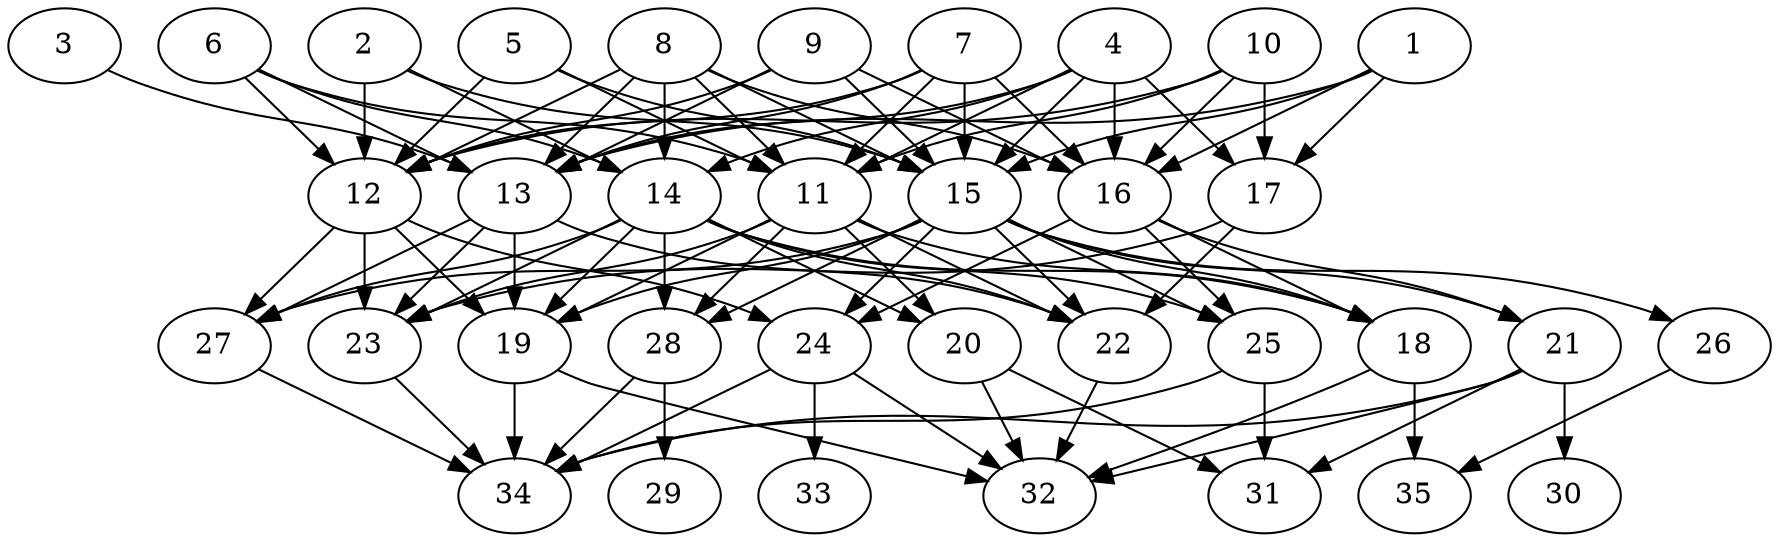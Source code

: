 // DAG automatically generated by daggen at Tue Aug  6 16:28:02 2019
// ./daggen --dot -n 35 --ccr 0.3 --fat 0.6 --regular 0.5 --density 0.7 --mindata 5242880 --maxdata 52428800 
digraph G {
  1 [size="42403840", alpha="0.06", expect_size="12721152"] 
  1 -> 13 [size ="12721152"]
  1 -> 15 [size ="12721152"]
  1 -> 16 [size ="12721152"]
  1 -> 17 [size ="12721152"]
  2 [size="73147733", alpha="0.07", expect_size="21944320"] 
  2 -> 12 [size ="21944320"]
  2 -> 14 [size ="21944320"]
  2 -> 15 [size ="21944320"]
  3 [size="58978987", alpha="0.17", expect_size="17693696"] 
  3 -> 13 [size ="17693696"]
  4 [size="83251200", alpha="0.09", expect_size="24975360"] 
  4 -> 11 [size ="24975360"]
  4 -> 13 [size ="24975360"]
  4 -> 14 [size ="24975360"]
  4 -> 15 [size ="24975360"]
  4 -> 16 [size ="24975360"]
  4 -> 17 [size ="24975360"]
  5 [size="157713067", alpha="0.08", expect_size="47313920"] 
  5 -> 11 [size ="47313920"]
  5 -> 12 [size ="47313920"]
  5 -> 15 [size ="47313920"]
  6 [size="58286080", alpha="0.04", expect_size="17485824"] 
  6 -> 11 [size ="17485824"]
  6 -> 12 [size ="17485824"]
  6 -> 13 [size ="17485824"]
  6 -> 14 [size ="17485824"]
  7 [size="96682667", alpha="0.20", expect_size="29004800"] 
  7 -> 11 [size ="29004800"]
  7 -> 12 [size ="29004800"]
  7 -> 13 [size ="29004800"]
  7 -> 15 [size ="29004800"]
  7 -> 16 [size ="29004800"]
  8 [size="38400000", alpha="0.16", expect_size="11520000"] 
  8 -> 11 [size ="11520000"]
  8 -> 12 [size ="11520000"]
  8 -> 13 [size ="11520000"]
  8 -> 14 [size ="11520000"]
  8 -> 15 [size ="11520000"]
  8 -> 16 [size ="11520000"]
  9 [size="135635627", alpha="0.10", expect_size="40690688"] 
  9 -> 12 [size ="40690688"]
  9 -> 13 [size ="40690688"]
  9 -> 15 [size ="40690688"]
  9 -> 16 [size ="40690688"]
  10 [size="109438293", alpha="0.10", expect_size="32831488"] 
  10 -> 11 [size ="32831488"]
  10 -> 12 [size ="32831488"]
  10 -> 16 [size ="32831488"]
  10 -> 17 [size ="32831488"]
  11 [size="60183893", alpha="0.10", expect_size="18055168"] 
  11 -> 18 [size ="18055168"]
  11 -> 19 [size ="18055168"]
  11 -> 20 [size ="18055168"]
  11 -> 22 [size ="18055168"]
  11 -> 23 [size ="18055168"]
  11 -> 28 [size ="18055168"]
  12 [size="107410773", alpha="0.09", expect_size="32223232"] 
  12 -> 19 [size ="32223232"]
  12 -> 23 [size ="32223232"]
  12 -> 24 [size ="32223232"]
  12 -> 27 [size ="32223232"]
  13 [size="162843307", alpha="0.19", expect_size="48852992"] 
  13 -> 19 [size ="48852992"]
  13 -> 22 [size ="48852992"]
  13 -> 23 [size ="48852992"]
  13 -> 27 [size ="48852992"]
  14 [size="140851200", alpha="0.05", expect_size="42255360"] 
  14 -> 18 [size ="42255360"]
  14 -> 19 [size ="42255360"]
  14 -> 20 [size ="42255360"]
  14 -> 22 [size ="42255360"]
  14 -> 23 [size ="42255360"]
  14 -> 25 [size ="42255360"]
  14 -> 27 [size ="42255360"]
  14 -> 28 [size ="42255360"]
  15 [size="58156373", alpha="0.08", expect_size="17446912"] 
  15 -> 18 [size ="17446912"]
  15 -> 19 [size ="17446912"]
  15 -> 21 [size ="17446912"]
  15 -> 22 [size ="17446912"]
  15 -> 24 [size ="17446912"]
  15 -> 25 [size ="17446912"]
  15 -> 26 [size ="17446912"]
  15 -> 27 [size ="17446912"]
  15 -> 28 [size ="17446912"]
  16 [size="122893653", alpha="0.18", expect_size="36868096"] 
  16 -> 18 [size ="36868096"]
  16 -> 21 [size ="36868096"]
  16 -> 24 [size ="36868096"]
  16 -> 25 [size ="36868096"]
  17 [size="156443307", alpha="0.11", expect_size="46932992"] 
  17 -> 22 [size ="46932992"]
  17 -> 23 [size ="46932992"]
  18 [size="154316800", alpha="0.11", expect_size="46295040"] 
  18 -> 32 [size ="46295040"]
  18 -> 35 [size ="46295040"]
  19 [size="121357653", alpha="0.11", expect_size="36407296"] 
  19 -> 32 [size ="36407296"]
  19 -> 34 [size ="36407296"]
  20 [size="44414293", alpha="0.20", expect_size="13324288"] 
  20 -> 31 [size ="13324288"]
  20 -> 32 [size ="13324288"]
  21 [size="119606613", alpha="0.12", expect_size="35881984"] 
  21 -> 30 [size ="35881984"]
  21 -> 31 [size ="35881984"]
  21 -> 32 [size ="35881984"]
  21 -> 34 [size ="35881984"]
  22 [size="43595093", alpha="0.11", expect_size="13078528"] 
  22 -> 32 [size ="13078528"]
  23 [size="113141760", alpha="0.15", expect_size="33942528"] 
  23 -> 34 [size ="33942528"]
  24 [size="102154240", alpha="0.08", expect_size="30646272"] 
  24 -> 32 [size ="30646272"]
  24 -> 33 [size ="30646272"]
  24 -> 34 [size ="30646272"]
  25 [size="144940373", alpha="0.18", expect_size="43482112"] 
  25 -> 31 [size ="43482112"]
  25 -> 34 [size ="43482112"]
  26 [size="48622933", alpha="0.14", expect_size="14586880"] 
  26 -> 35 [size ="14586880"]
  27 [size="34877440", alpha="0.20", expect_size="10463232"] 
  27 -> 34 [size ="10463232"]
  28 [size="118787413", alpha="0.08", expect_size="35636224"] 
  28 -> 29 [size ="35636224"]
  28 -> 34 [size ="35636224"]
  29 [size="44363093", alpha="0.11", expect_size="13308928"] 
  30 [size="132553387", alpha="0.06", expect_size="39766016"] 
  31 [size="132154027", alpha="0.07", expect_size="39646208"] 
  32 [size="68102827", alpha="0.19", expect_size="20430848"] 
  33 [size="153354240", alpha="0.09", expect_size="46006272"] 
  34 [size="114845013", alpha="0.16", expect_size="34453504"] 
  35 [size="18346667", alpha="0.07", expect_size="5504000"] 
}
